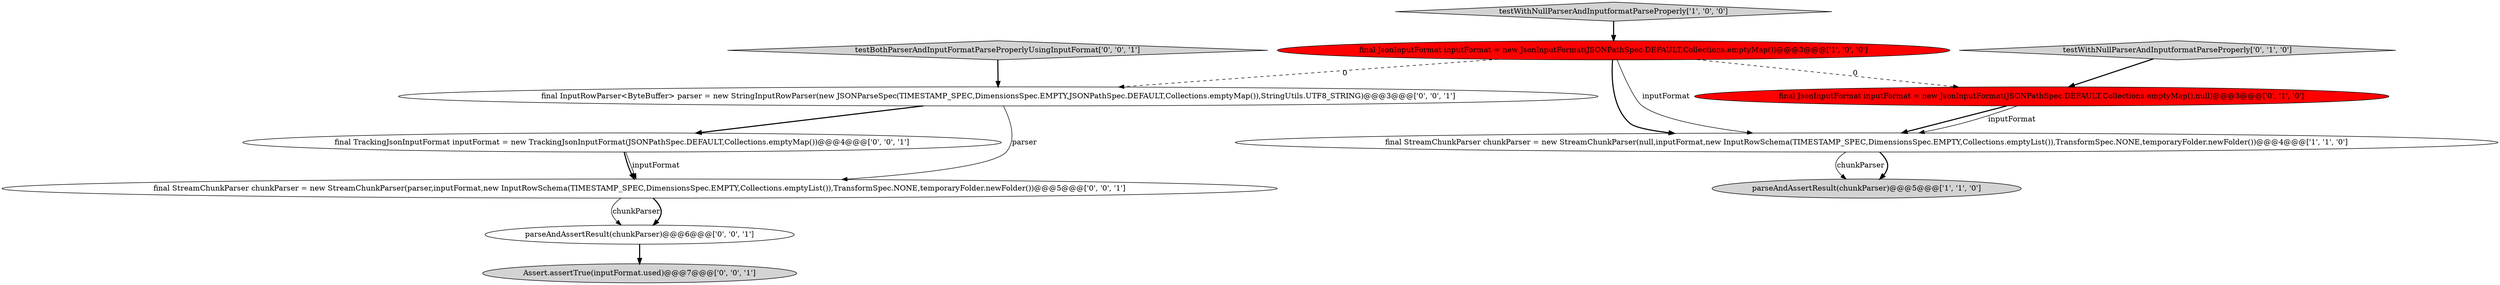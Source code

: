 digraph {
8 [style = filled, label = "parseAndAssertResult(chunkParser)@@@6@@@['0', '0', '1']", fillcolor = white, shape = ellipse image = "AAA0AAABBB3BBB"];
9 [style = filled, label = "testBothParserAndInputFormatParseProperlyUsingInputFormat['0', '0', '1']", fillcolor = lightgray, shape = diamond image = "AAA0AAABBB3BBB"];
3 [style = filled, label = "final StreamChunkParser chunkParser = new StreamChunkParser(null,inputFormat,new InputRowSchema(TIMESTAMP_SPEC,DimensionsSpec.EMPTY,Collections.emptyList()),TransformSpec.NONE,temporaryFolder.newFolder())@@@4@@@['1', '1', '0']", fillcolor = white, shape = ellipse image = "AAA0AAABBB1BBB"];
2 [style = filled, label = "testWithNullParserAndInputformatParseProperly['1', '0', '0']", fillcolor = lightgray, shape = diamond image = "AAA0AAABBB1BBB"];
5 [style = filled, label = "final JsonInputFormat inputFormat = new JsonInputFormat(JSONPathSpec.DEFAULT,Collections.emptyMap(),null)@@@3@@@['0', '1', '0']", fillcolor = red, shape = ellipse image = "AAA1AAABBB2BBB"];
1 [style = filled, label = "parseAndAssertResult(chunkParser)@@@5@@@['1', '1', '0']", fillcolor = lightgray, shape = ellipse image = "AAA0AAABBB1BBB"];
11 [style = filled, label = "Assert.assertTrue(inputFormat.used)@@@7@@@['0', '0', '1']", fillcolor = lightgray, shape = ellipse image = "AAA0AAABBB3BBB"];
6 [style = filled, label = "final StreamChunkParser chunkParser = new StreamChunkParser(parser,inputFormat,new InputRowSchema(TIMESTAMP_SPEC,DimensionsSpec.EMPTY,Collections.emptyList()),TransformSpec.NONE,temporaryFolder.newFolder())@@@5@@@['0', '0', '1']", fillcolor = white, shape = ellipse image = "AAA0AAABBB3BBB"];
10 [style = filled, label = "final TrackingJsonInputFormat inputFormat = new TrackingJsonInputFormat(JSONPathSpec.DEFAULT,Collections.emptyMap())@@@4@@@['0', '0', '1']", fillcolor = white, shape = ellipse image = "AAA0AAABBB3BBB"];
7 [style = filled, label = "final InputRowParser<ByteBuffer> parser = new StringInputRowParser(new JSONParseSpec(TIMESTAMP_SPEC,DimensionsSpec.EMPTY,JSONPathSpec.DEFAULT,Collections.emptyMap()),StringUtils.UTF8_STRING)@@@3@@@['0', '0', '1']", fillcolor = white, shape = ellipse image = "AAA0AAABBB3BBB"];
0 [style = filled, label = "final JsonInputFormat inputFormat = new JsonInputFormat(JSONPathSpec.DEFAULT,Collections.emptyMap())@@@3@@@['1', '0', '0']", fillcolor = red, shape = ellipse image = "AAA1AAABBB1BBB"];
4 [style = filled, label = "testWithNullParserAndInputformatParseProperly['0', '1', '0']", fillcolor = lightgray, shape = diamond image = "AAA0AAABBB2BBB"];
0->3 [style = bold, label=""];
5->3 [style = bold, label=""];
2->0 [style = bold, label=""];
10->6 [style = solid, label="inputFormat"];
0->3 [style = solid, label="inputFormat"];
5->3 [style = solid, label="inputFormat"];
3->1 [style = bold, label=""];
8->11 [style = bold, label=""];
7->10 [style = bold, label=""];
6->8 [style = solid, label="chunkParser"];
4->5 [style = bold, label=""];
10->6 [style = bold, label=""];
9->7 [style = bold, label=""];
0->5 [style = dashed, label="0"];
0->7 [style = dashed, label="0"];
6->8 [style = bold, label=""];
3->1 [style = solid, label="chunkParser"];
7->6 [style = solid, label="parser"];
}
